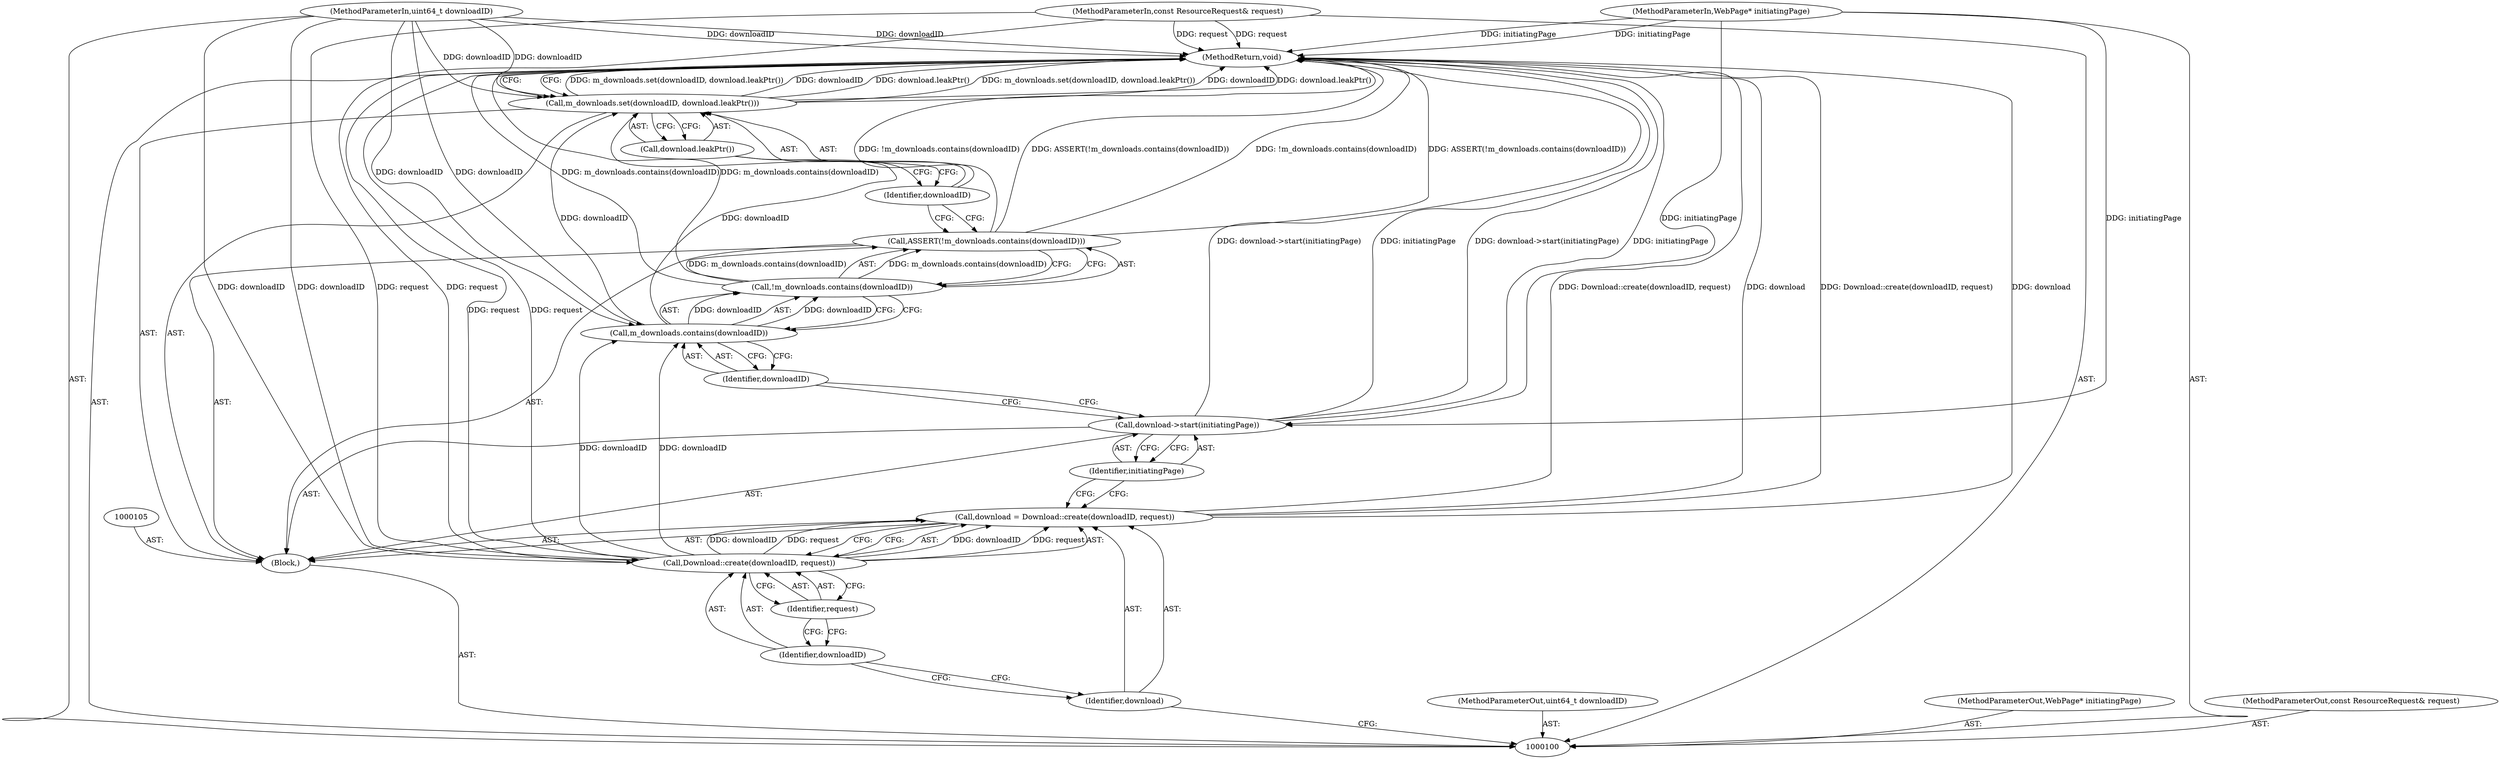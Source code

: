 digraph "0_Chrome_1797c8188e7d42f0adf6ce0e607307cd313e1d7d" {
"1000120" [label="(MethodReturn,void)"];
"1000101" [label="(MethodParameterIn,uint64_t downloadID)"];
"1000161" [label="(MethodParameterOut,uint64_t downloadID)"];
"1000102" [label="(MethodParameterIn,WebPage* initiatingPage)"];
"1000162" [label="(MethodParameterOut,WebPage* initiatingPage)"];
"1000103" [label="(MethodParameterIn,const ResourceRequest& request)"];
"1000163" [label="(MethodParameterOut,const ResourceRequest& request)"];
"1000104" [label="(Block,)"];
"1000106" [label="(Call,download = Download::create(downloadID, request))"];
"1000107" [label="(Identifier,download)"];
"1000108" [label="(Call,Download::create(downloadID, request))"];
"1000109" [label="(Identifier,downloadID)"];
"1000110" [label="(Identifier,request)"];
"1000112" [label="(Identifier,initiatingPage)"];
"1000111" [label="(Call,download->start(initiatingPage))"];
"1000114" [label="(Call,!m_downloads.contains(downloadID))"];
"1000115" [label="(Call,m_downloads.contains(downloadID))"];
"1000116" [label="(Identifier,downloadID)"];
"1000113" [label="(Call,ASSERT(!m_downloads.contains(downloadID)))"];
"1000118" [label="(Identifier,downloadID)"];
"1000119" [label="(Call,download.leakPtr())"];
"1000117" [label="(Call,m_downloads.set(downloadID, download.leakPtr()))"];
"1000120" -> "1000100"  [label="AST: "];
"1000120" -> "1000117"  [label="CFG: "];
"1000117" -> "1000120"  [label="DDG: m_downloads.set(downloadID, download.leakPtr())"];
"1000117" -> "1000120"  [label="DDG: downloadID"];
"1000117" -> "1000120"  [label="DDG: download.leakPtr()"];
"1000106" -> "1000120"  [label="DDG: Download::create(downloadID, request)"];
"1000106" -> "1000120"  [label="DDG: download"];
"1000113" -> "1000120"  [label="DDG: !m_downloads.contains(downloadID)"];
"1000113" -> "1000120"  [label="DDG: ASSERT(!m_downloads.contains(downloadID))"];
"1000103" -> "1000120"  [label="DDG: request"];
"1000114" -> "1000120"  [label="DDG: m_downloads.contains(downloadID)"];
"1000111" -> "1000120"  [label="DDG: download->start(initiatingPage)"];
"1000111" -> "1000120"  [label="DDG: initiatingPage"];
"1000102" -> "1000120"  [label="DDG: initiatingPage"];
"1000101" -> "1000120"  [label="DDG: downloadID"];
"1000108" -> "1000120"  [label="DDG: request"];
"1000101" -> "1000100"  [label="AST: "];
"1000101" -> "1000120"  [label="DDG: downloadID"];
"1000101" -> "1000108"  [label="DDG: downloadID"];
"1000101" -> "1000115"  [label="DDG: downloadID"];
"1000101" -> "1000117"  [label="DDG: downloadID"];
"1000161" -> "1000100"  [label="AST: "];
"1000102" -> "1000100"  [label="AST: "];
"1000102" -> "1000120"  [label="DDG: initiatingPage"];
"1000102" -> "1000111"  [label="DDG: initiatingPage"];
"1000162" -> "1000100"  [label="AST: "];
"1000103" -> "1000100"  [label="AST: "];
"1000103" -> "1000120"  [label="DDG: request"];
"1000103" -> "1000108"  [label="DDG: request"];
"1000163" -> "1000100"  [label="AST: "];
"1000104" -> "1000100"  [label="AST: "];
"1000105" -> "1000104"  [label="AST: "];
"1000106" -> "1000104"  [label="AST: "];
"1000111" -> "1000104"  [label="AST: "];
"1000113" -> "1000104"  [label="AST: "];
"1000117" -> "1000104"  [label="AST: "];
"1000106" -> "1000104"  [label="AST: "];
"1000106" -> "1000108"  [label="CFG: "];
"1000107" -> "1000106"  [label="AST: "];
"1000108" -> "1000106"  [label="AST: "];
"1000112" -> "1000106"  [label="CFG: "];
"1000106" -> "1000120"  [label="DDG: Download::create(downloadID, request)"];
"1000106" -> "1000120"  [label="DDG: download"];
"1000108" -> "1000106"  [label="DDG: downloadID"];
"1000108" -> "1000106"  [label="DDG: request"];
"1000107" -> "1000106"  [label="AST: "];
"1000107" -> "1000100"  [label="CFG: "];
"1000109" -> "1000107"  [label="CFG: "];
"1000108" -> "1000106"  [label="AST: "];
"1000108" -> "1000110"  [label="CFG: "];
"1000109" -> "1000108"  [label="AST: "];
"1000110" -> "1000108"  [label="AST: "];
"1000106" -> "1000108"  [label="CFG: "];
"1000108" -> "1000120"  [label="DDG: request"];
"1000108" -> "1000106"  [label="DDG: downloadID"];
"1000108" -> "1000106"  [label="DDG: request"];
"1000101" -> "1000108"  [label="DDG: downloadID"];
"1000103" -> "1000108"  [label="DDG: request"];
"1000108" -> "1000115"  [label="DDG: downloadID"];
"1000109" -> "1000108"  [label="AST: "];
"1000109" -> "1000107"  [label="CFG: "];
"1000110" -> "1000109"  [label="CFG: "];
"1000110" -> "1000108"  [label="AST: "];
"1000110" -> "1000109"  [label="CFG: "];
"1000108" -> "1000110"  [label="CFG: "];
"1000112" -> "1000111"  [label="AST: "];
"1000112" -> "1000106"  [label="CFG: "];
"1000111" -> "1000112"  [label="CFG: "];
"1000111" -> "1000104"  [label="AST: "];
"1000111" -> "1000112"  [label="CFG: "];
"1000112" -> "1000111"  [label="AST: "];
"1000116" -> "1000111"  [label="CFG: "];
"1000111" -> "1000120"  [label="DDG: download->start(initiatingPage)"];
"1000111" -> "1000120"  [label="DDG: initiatingPage"];
"1000102" -> "1000111"  [label="DDG: initiatingPage"];
"1000114" -> "1000113"  [label="AST: "];
"1000114" -> "1000115"  [label="CFG: "];
"1000115" -> "1000114"  [label="AST: "];
"1000113" -> "1000114"  [label="CFG: "];
"1000114" -> "1000120"  [label="DDG: m_downloads.contains(downloadID)"];
"1000114" -> "1000113"  [label="DDG: m_downloads.contains(downloadID)"];
"1000115" -> "1000114"  [label="DDG: downloadID"];
"1000115" -> "1000114"  [label="AST: "];
"1000115" -> "1000116"  [label="CFG: "];
"1000116" -> "1000115"  [label="AST: "];
"1000114" -> "1000115"  [label="CFG: "];
"1000115" -> "1000114"  [label="DDG: downloadID"];
"1000108" -> "1000115"  [label="DDG: downloadID"];
"1000101" -> "1000115"  [label="DDG: downloadID"];
"1000115" -> "1000117"  [label="DDG: downloadID"];
"1000116" -> "1000115"  [label="AST: "];
"1000116" -> "1000111"  [label="CFG: "];
"1000115" -> "1000116"  [label="CFG: "];
"1000113" -> "1000104"  [label="AST: "];
"1000113" -> "1000114"  [label="CFG: "];
"1000114" -> "1000113"  [label="AST: "];
"1000118" -> "1000113"  [label="CFG: "];
"1000113" -> "1000120"  [label="DDG: !m_downloads.contains(downloadID)"];
"1000113" -> "1000120"  [label="DDG: ASSERT(!m_downloads.contains(downloadID))"];
"1000114" -> "1000113"  [label="DDG: m_downloads.contains(downloadID)"];
"1000118" -> "1000117"  [label="AST: "];
"1000118" -> "1000113"  [label="CFG: "];
"1000119" -> "1000118"  [label="CFG: "];
"1000119" -> "1000117"  [label="AST: "];
"1000119" -> "1000118"  [label="CFG: "];
"1000117" -> "1000119"  [label="CFG: "];
"1000117" -> "1000104"  [label="AST: "];
"1000117" -> "1000119"  [label="CFG: "];
"1000118" -> "1000117"  [label="AST: "];
"1000119" -> "1000117"  [label="AST: "];
"1000120" -> "1000117"  [label="CFG: "];
"1000117" -> "1000120"  [label="DDG: m_downloads.set(downloadID, download.leakPtr())"];
"1000117" -> "1000120"  [label="DDG: downloadID"];
"1000117" -> "1000120"  [label="DDG: download.leakPtr()"];
"1000115" -> "1000117"  [label="DDG: downloadID"];
"1000101" -> "1000117"  [label="DDG: downloadID"];
}
